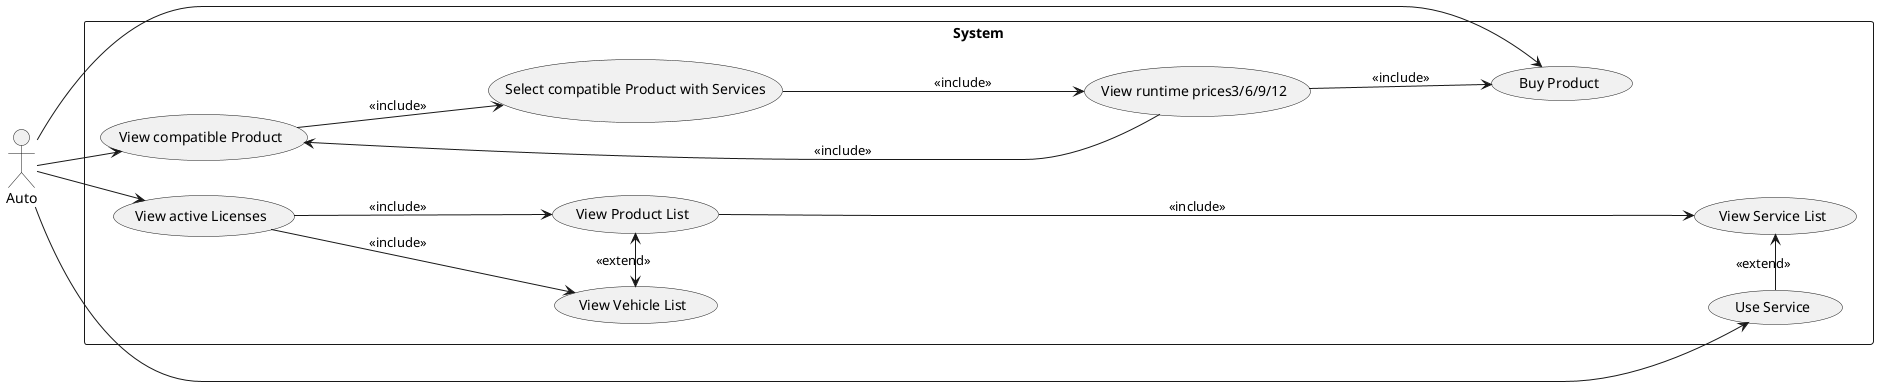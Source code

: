 @startuml
left to right direction

actor "Auto" as at
rectangle System{



(View compatible Product) ---> (Select compatible Product with Services): <<include>>
(Select compatible Product with Services) ----> (View runtime prices3/6/9/12): <<include>>



(View runtime prices3/6/9/12) ---> (Buy Product) : << include>>
(View runtime prices3/6/9/12) -----> (View compatible Product) : <<include>>

(View active Licenses) ---> (View Vehicle List): <<include>>
(View active Licenses) -> (View Product List): <<include>>
(View Vehicle List) <-> (View Product List): <<extend>>
(View Product List) -------> (View Service List): <<include>>
(View Service List) <- (Use Service): <<extend>>
}

at --> (View compatible Product)
at --> (Buy Product)
at -> (View active Licenses)
at ----------> (Use Service)
@enduml